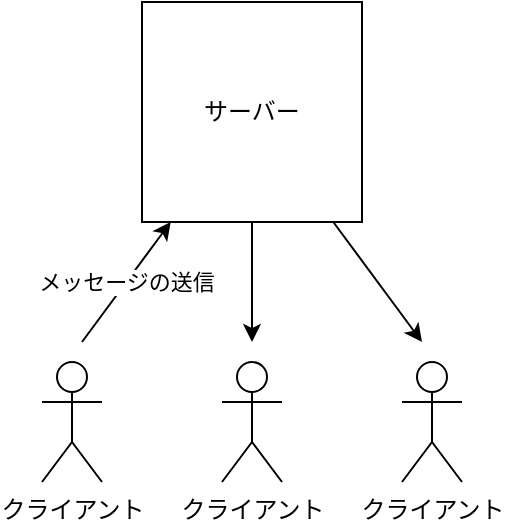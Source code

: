 <mxfile version="26.1.1">
  <diagram name="Page-1" id="APLuhUqGwNmZBDzOp8WA">
    <mxGraphModel dx="631" dy="396" grid="1" gridSize="10" guides="1" tooltips="1" connect="1" arrows="1" fold="1" page="1" pageScale="1" pageWidth="850" pageHeight="1100" math="0" shadow="0">
      <root>
        <mxCell id="0" />
        <mxCell id="1" parent="0" />
        <mxCell id="JRUzdKGs-h2U20dKB7BS-1" value="サーバー" style="whiteSpace=wrap;html=1;aspect=fixed;" vertex="1" parent="1">
          <mxGeometry x="350" y="290" width="110" height="110" as="geometry" />
        </mxCell>
        <mxCell id="JRUzdKGs-h2U20dKB7BS-3" value="クライアント" style="shape=umlActor;verticalLabelPosition=bottom;verticalAlign=top;html=1;outlineConnect=0;" vertex="1" parent="1">
          <mxGeometry x="300" y="470" width="30" height="60" as="geometry" />
        </mxCell>
        <mxCell id="JRUzdKGs-h2U20dKB7BS-7" value="クライアント" style="shape=umlActor;verticalLabelPosition=bottom;verticalAlign=top;html=1;outlineConnect=0;" vertex="1" parent="1">
          <mxGeometry x="390" y="470" width="30" height="60" as="geometry" />
        </mxCell>
        <mxCell id="JRUzdKGs-h2U20dKB7BS-8" value="クライアント" style="shape=umlActor;verticalLabelPosition=bottom;verticalAlign=top;html=1;outlineConnect=0;" vertex="1" parent="1">
          <mxGeometry x="480" y="470" width="30" height="60" as="geometry" />
        </mxCell>
        <mxCell id="JRUzdKGs-h2U20dKB7BS-11" value="メッセージの送信" style="endArrow=classic;html=1;rounded=0;" edge="1" parent="1" target="JRUzdKGs-h2U20dKB7BS-1">
          <mxGeometry width="50" height="50" relative="1" as="geometry">
            <mxPoint x="320" y="460" as="sourcePoint" />
            <mxPoint x="420" y="410" as="targetPoint" />
          </mxGeometry>
        </mxCell>
        <mxCell id="JRUzdKGs-h2U20dKB7BS-12" value="" style="endArrow=classic;html=1;rounded=0;" edge="1" parent="1" source="JRUzdKGs-h2U20dKB7BS-1">
          <mxGeometry width="50" height="50" relative="1" as="geometry">
            <mxPoint x="340" y="484" as="sourcePoint" />
            <mxPoint x="405" y="460" as="targetPoint" />
          </mxGeometry>
        </mxCell>
        <mxCell id="JRUzdKGs-h2U20dKB7BS-14" value="&lt;span style=&quot;color: rgba(0, 0, 0, 0); font-family: monospace; font-size: 0px; text-align: start; background-color: rgb(251, 251, 251);&quot;&gt;%3CmxGraphModel%3E%3Croot%3E%3CmxCell%20id%3D%220%22%2F%3E%3CmxCell%20id%3D%221%22%20parent%3D%220%22%2F%3E%3CmxCell%20id%3D%222%22%20value%3D%22%E3%83%A1%E3%83%83%E3%82%BB%E3%83%BC%E3%82%B8%22%20style%3D%22endArrow%3Dclassic%3Bhtml%3D1%3Brounded%3D0%3B%22%20edge%3D%221%22%20parent%3D%221%22%3E%3CmxGeometry%20width%3D%2250%22%20height%3D%2250%22%20relative%3D%221%22%20as%3D%22geometry%22%3E%3CmxPoint%20x%3D%22320%22%20y%3D%22460%22%20as%3D%22sourcePoint%22%2F%3E%3CmxPoint%20x%3D%22364%22%20y%3D%22400%22%20as%3D%22targetPoint%22%2F%3E%3C%2FmxGeometry%3E%3C%2FmxCell%3E%3C%2Froot%3E%3C%2FmxGraphModel%&lt;/span&gt;" style="edgeLabel;html=1;align=center;verticalAlign=middle;resizable=0;points=[];" vertex="1" connectable="0" parent="JRUzdKGs-h2U20dKB7BS-12">
          <mxGeometry x="0.06" y="2" relative="1" as="geometry">
            <mxPoint as="offset" />
          </mxGeometry>
        </mxCell>
        <mxCell id="JRUzdKGs-h2U20dKB7BS-13" value="" style="endArrow=classic;html=1;rounded=0;" edge="1" parent="1" source="JRUzdKGs-h2U20dKB7BS-1">
          <mxGeometry width="50" height="50" relative="1" as="geometry">
            <mxPoint x="415" y="410" as="sourcePoint" />
            <mxPoint x="490" y="460" as="targetPoint" />
          </mxGeometry>
        </mxCell>
      </root>
    </mxGraphModel>
  </diagram>
</mxfile>
